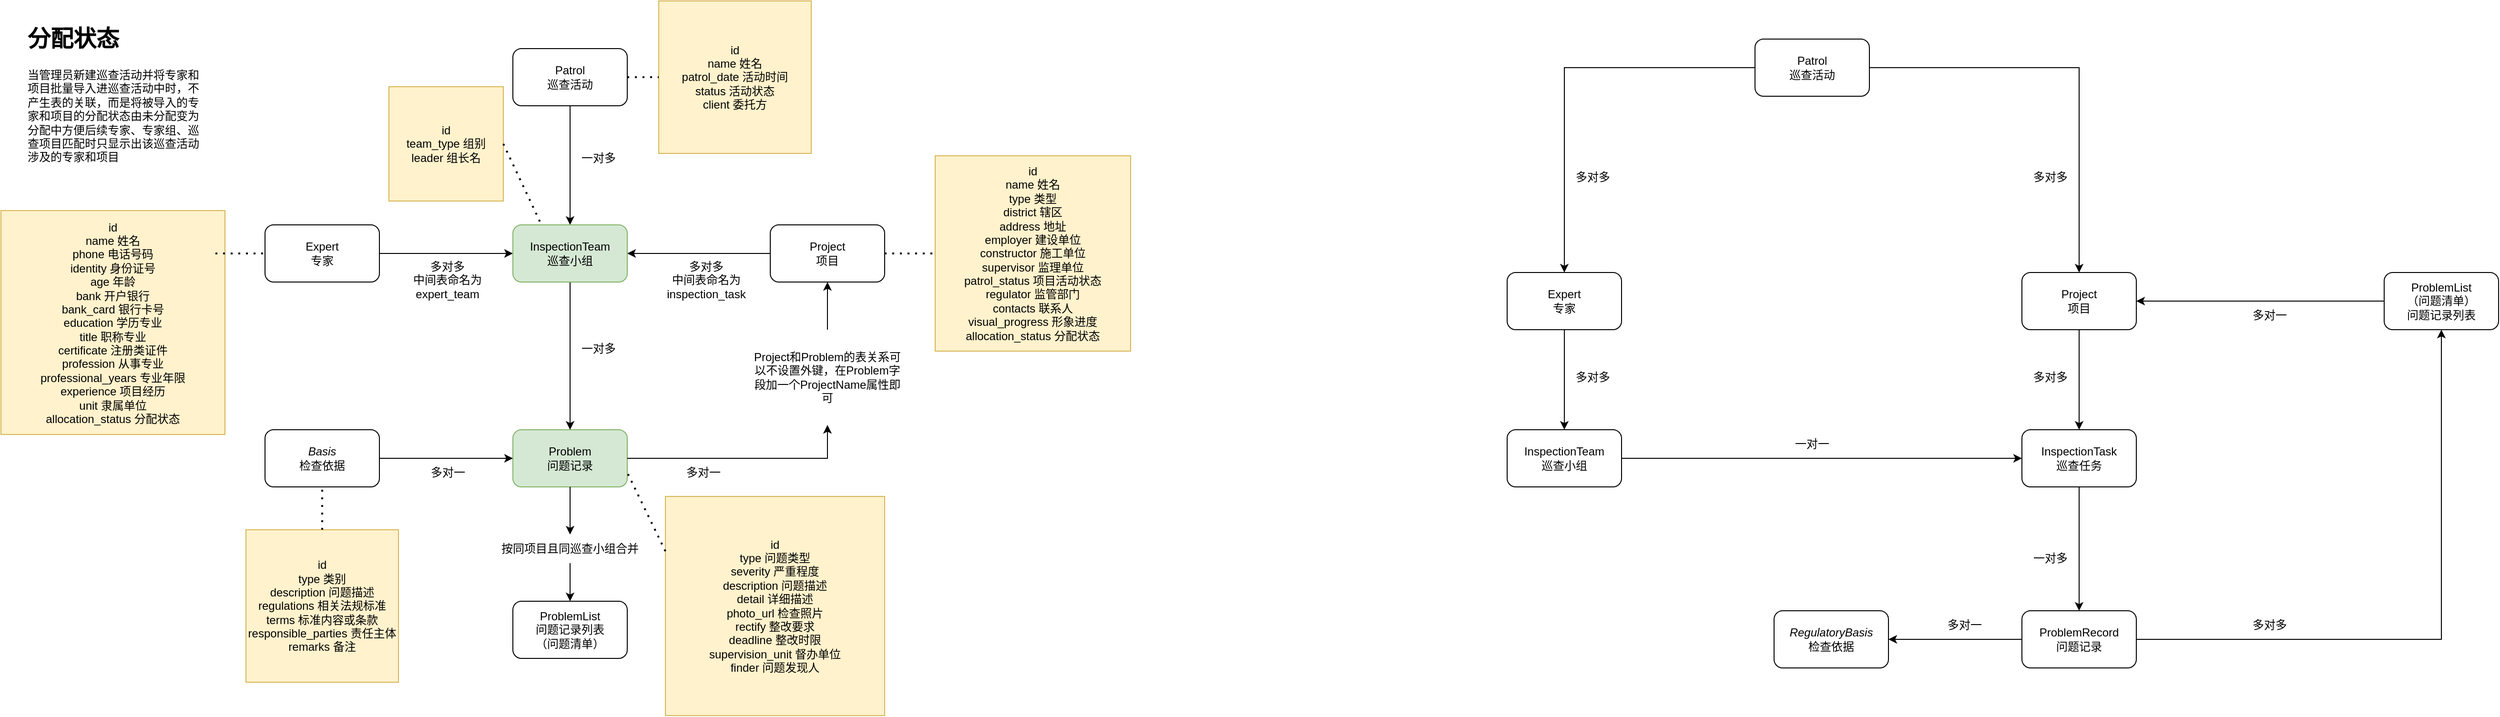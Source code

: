 <mxfile version="21.0.10" type="github">
  <diagram name="第 1 页" id="9z1iVQIgPW0uV3iC-OwV">
    <mxGraphModel dx="1434" dy="764" grid="1" gridSize="10" guides="1" tooltips="1" connect="1" arrows="1" fold="1" page="1" pageScale="1" pageWidth="3300" pageHeight="4681" math="0" shadow="0">
      <root>
        <mxCell id="0" />
        <mxCell id="1" parent="0" />
        <mxCell id="3i3_qJuaZtlP3eawbYPi-11" style="edgeStyle=orthogonalEdgeStyle;rounded=0;orthogonalLoop=1;jettySize=auto;html=1;entryX=0.5;entryY=0;entryDx=0;entryDy=0;" parent="1" source="3i3_qJuaZtlP3eawbYPi-1" target="3i3_qJuaZtlP3eawbYPi-2" edge="1">
          <mxGeometry relative="1" as="geometry" />
        </mxCell>
        <mxCell id="3i3_qJuaZtlP3eawbYPi-1" value="Expert&lt;br&gt;专家" style="rounded=1;whiteSpace=wrap;html=1;" parent="1" vertex="1">
          <mxGeometry x="1850" y="915" width="120" height="60" as="geometry" />
        </mxCell>
        <mxCell id="3i3_qJuaZtlP3eawbYPi-39" style="edgeStyle=orthogonalEdgeStyle;rounded=0;orthogonalLoop=1;jettySize=auto;html=1;entryX=0;entryY=0.5;entryDx=0;entryDy=0;" parent="1" source="3i3_qJuaZtlP3eawbYPi-2" target="3i3_qJuaZtlP3eawbYPi-8" edge="1">
          <mxGeometry relative="1" as="geometry" />
        </mxCell>
        <mxCell id="3i3_qJuaZtlP3eawbYPi-2" value="InspectionTeam&lt;br&gt;巡查小组" style="rounded=1;whiteSpace=wrap;html=1;" parent="1" vertex="1">
          <mxGeometry x="1850" y="1080" width="120" height="60" as="geometry" />
        </mxCell>
        <mxCell id="3i3_qJuaZtlP3eawbYPi-9" style="edgeStyle=orthogonalEdgeStyle;rounded=0;orthogonalLoop=1;jettySize=auto;html=1;entryX=0.5;entryY=0;entryDx=0;entryDy=0;" parent="1" source="3i3_qJuaZtlP3eawbYPi-3" target="3i3_qJuaZtlP3eawbYPi-1" edge="1">
          <mxGeometry relative="1" as="geometry" />
        </mxCell>
        <mxCell id="3i3_qJuaZtlP3eawbYPi-10" style="edgeStyle=orthogonalEdgeStyle;rounded=0;orthogonalLoop=1;jettySize=auto;html=1;entryX=0.5;entryY=0;entryDx=0;entryDy=0;" parent="1" source="3i3_qJuaZtlP3eawbYPi-3" target="3i3_qJuaZtlP3eawbYPi-4" edge="1">
          <mxGeometry relative="1" as="geometry" />
        </mxCell>
        <mxCell id="3i3_qJuaZtlP3eawbYPi-3" value="Patrol&lt;br&gt;巡查活动" style="rounded=1;whiteSpace=wrap;html=1;" parent="1" vertex="1">
          <mxGeometry x="2110" y="670" width="120" height="60" as="geometry" />
        </mxCell>
        <mxCell id="3i3_qJuaZtlP3eawbYPi-12" style="edgeStyle=orthogonalEdgeStyle;rounded=0;orthogonalLoop=1;jettySize=auto;html=1;entryX=0.5;entryY=0;entryDx=0;entryDy=0;" parent="1" source="3i3_qJuaZtlP3eawbYPi-4" target="3i3_qJuaZtlP3eawbYPi-8" edge="1">
          <mxGeometry relative="1" as="geometry" />
        </mxCell>
        <mxCell id="3i3_qJuaZtlP3eawbYPi-4" value="Project&lt;br&gt;项目" style="rounded=1;whiteSpace=wrap;html=1;" parent="1" vertex="1">
          <mxGeometry x="2390" y="915" width="120" height="60" as="geometry" />
        </mxCell>
        <mxCell id="3i3_qJuaZtlP3eawbYPi-25" style="edgeStyle=orthogonalEdgeStyle;rounded=0;orthogonalLoop=1;jettySize=auto;html=1;entryX=0.5;entryY=0;entryDx=0;entryDy=0;" parent="1" source="3i3_qJuaZtlP3eawbYPi-8" target="3i3_qJuaZtlP3eawbYPi-21" edge="1">
          <mxGeometry relative="1" as="geometry" />
        </mxCell>
        <mxCell id="3i3_qJuaZtlP3eawbYPi-8" value="InspectionTask&lt;br&gt;巡查任务" style="rounded=1;whiteSpace=wrap;html=1;" parent="1" vertex="1">
          <mxGeometry x="2390" y="1080" width="120" height="60" as="geometry" />
        </mxCell>
        <mxCell id="3i3_qJuaZtlP3eawbYPi-13" value="多对多" style="text;html=1;strokeColor=none;fillColor=none;align=center;verticalAlign=middle;whiteSpace=wrap;rounded=0;" parent="1" vertex="1">
          <mxGeometry x="1910" y="800" width="60" height="30" as="geometry" />
        </mxCell>
        <mxCell id="3i3_qJuaZtlP3eawbYPi-14" value="多对多" style="text;html=1;strokeColor=none;fillColor=none;align=center;verticalAlign=middle;whiteSpace=wrap;rounded=0;" parent="1" vertex="1">
          <mxGeometry x="2390" y="800" width="60" height="30" as="geometry" />
        </mxCell>
        <mxCell id="3i3_qJuaZtlP3eawbYPi-15" value="多对多" style="text;html=1;strokeColor=none;fillColor=none;align=center;verticalAlign=middle;whiteSpace=wrap;rounded=0;" parent="1" vertex="1">
          <mxGeometry x="1910" y="1010" width="60" height="30" as="geometry" />
        </mxCell>
        <mxCell id="3i3_qJuaZtlP3eawbYPi-17" value="多对多" style="text;html=1;strokeColor=none;fillColor=none;align=center;verticalAlign=middle;whiteSpace=wrap;rounded=0;" parent="1" vertex="1">
          <mxGeometry x="2390" y="1010" width="60" height="30" as="geometry" />
        </mxCell>
        <mxCell id="3i3_qJuaZtlP3eawbYPi-37" style="edgeStyle=orthogonalEdgeStyle;rounded=0;orthogonalLoop=1;jettySize=auto;html=1;entryX=1;entryY=0.5;entryDx=0;entryDy=0;" parent="1" source="3i3_qJuaZtlP3eawbYPi-19" target="3i3_qJuaZtlP3eawbYPi-4" edge="1">
          <mxGeometry relative="1" as="geometry" />
        </mxCell>
        <mxCell id="3i3_qJuaZtlP3eawbYPi-19" value="ProblemList&lt;br&gt;（问题清单）&lt;br&gt;问题记录列表" style="rounded=1;whiteSpace=wrap;html=1;" parent="1" vertex="1">
          <mxGeometry x="2770" y="915" width="120" height="60" as="geometry" />
        </mxCell>
        <mxCell id="3i3_qJuaZtlP3eawbYPi-34" style="edgeStyle=orthogonalEdgeStyle;rounded=0;orthogonalLoop=1;jettySize=auto;html=1;entryX=0.5;entryY=1;entryDx=0;entryDy=0;" parent="1" source="3i3_qJuaZtlP3eawbYPi-21" target="3i3_qJuaZtlP3eawbYPi-19" edge="1">
          <mxGeometry relative="1" as="geometry" />
        </mxCell>
        <mxCell id="3i3_qJuaZtlP3eawbYPi-42" style="edgeStyle=orthogonalEdgeStyle;rounded=0;orthogonalLoop=1;jettySize=auto;html=1;entryX=1;entryY=0.5;entryDx=0;entryDy=0;" parent="1" source="3i3_qJuaZtlP3eawbYPi-21" target="3i3_qJuaZtlP3eawbYPi-41" edge="1">
          <mxGeometry relative="1" as="geometry" />
        </mxCell>
        <mxCell id="3i3_qJuaZtlP3eawbYPi-21" value="ProblemRecord&lt;br&gt;问题记录" style="rounded=1;whiteSpace=wrap;html=1;" parent="1" vertex="1">
          <mxGeometry x="2390" y="1270" width="120" height="60" as="geometry" />
        </mxCell>
        <mxCell id="3i3_qJuaZtlP3eawbYPi-28" value="一对一" style="text;html=1;strokeColor=none;fillColor=none;align=center;verticalAlign=middle;whiteSpace=wrap;rounded=0;" parent="1" vertex="1">
          <mxGeometry x="2140" y="1080" width="60" height="30" as="geometry" />
        </mxCell>
        <mxCell id="3i3_qJuaZtlP3eawbYPi-32" value="一对多" style="text;html=1;strokeColor=none;fillColor=none;align=center;verticalAlign=middle;whiteSpace=wrap;rounded=0;" parent="1" vertex="1">
          <mxGeometry x="2390" y="1200" width="60" height="30" as="geometry" />
        </mxCell>
        <mxCell id="3i3_qJuaZtlP3eawbYPi-35" value="多对一" style="text;html=1;strokeColor=none;fillColor=none;align=center;verticalAlign=middle;whiteSpace=wrap;rounded=0;" parent="1" vertex="1">
          <mxGeometry x="2620" y="945" width="60" height="30" as="geometry" />
        </mxCell>
        <mxCell id="3i3_qJuaZtlP3eawbYPi-36" value="多对一" style="text;html=1;strokeColor=none;fillColor=none;align=center;verticalAlign=middle;whiteSpace=wrap;rounded=0;" parent="1" vertex="1">
          <mxGeometry x="2300" y="1270" width="60" height="30" as="geometry" />
        </mxCell>
        <mxCell id="3i3_qJuaZtlP3eawbYPi-41" value="&lt;i&gt;RegulatoryBasis&lt;/i&gt;&lt;br&gt;检查依据" style="rounded=1;whiteSpace=wrap;html=1;" parent="1" vertex="1">
          <mxGeometry x="2130" y="1270" width="120" height="60" as="geometry" />
        </mxCell>
        <mxCell id="3i3_qJuaZtlP3eawbYPi-45" value="多对多" style="text;html=1;strokeColor=none;fillColor=none;align=center;verticalAlign=middle;whiteSpace=wrap;rounded=0;" parent="1" vertex="1">
          <mxGeometry x="2620" y="1270" width="60" height="30" as="geometry" />
        </mxCell>
        <mxCell id="3i3_qJuaZtlP3eawbYPi-110" style="edgeStyle=orthogonalEdgeStyle;rounded=0;orthogonalLoop=1;jettySize=auto;html=1;entryX=0;entryY=0.5;entryDx=0;entryDy=0;" parent="1" source="3i3_qJuaZtlP3eawbYPi-73" target="3i3_qJuaZtlP3eawbYPi-105" edge="1">
          <mxGeometry relative="1" as="geometry" />
        </mxCell>
        <mxCell id="3i3_qJuaZtlP3eawbYPi-73" value="Expert&lt;br&gt;专家" style="rounded=1;whiteSpace=wrap;html=1;" parent="1" vertex="1">
          <mxGeometry x="547" y="865" width="120" height="60" as="geometry" />
        </mxCell>
        <mxCell id="3i3_qJuaZtlP3eawbYPi-109" style="edgeStyle=orthogonalEdgeStyle;rounded=0;orthogonalLoop=1;jettySize=auto;html=1;entryX=0.5;entryY=0;entryDx=0;entryDy=0;" parent="1" source="3i3_qJuaZtlP3eawbYPi-78" target="3i3_qJuaZtlP3eawbYPi-105" edge="1">
          <mxGeometry relative="1" as="geometry" />
        </mxCell>
        <mxCell id="3i3_qJuaZtlP3eawbYPi-78" value="Patrol&lt;br&gt;巡查活动" style="rounded=1;whiteSpace=wrap;html=1;" parent="1" vertex="1">
          <mxGeometry x="807" y="680" width="120" height="60" as="geometry" />
        </mxCell>
        <mxCell id="sfjXhk5tKVXl6f_jzeE9-2" style="edgeStyle=orthogonalEdgeStyle;rounded=0;orthogonalLoop=1;jettySize=auto;html=1;entryX=1;entryY=0.5;entryDx=0;entryDy=0;" parent="1" source="3i3_qJuaZtlP3eawbYPi-80" target="3i3_qJuaZtlP3eawbYPi-105" edge="1">
          <mxGeometry relative="1" as="geometry" />
        </mxCell>
        <mxCell id="3i3_qJuaZtlP3eawbYPi-80" value="Project&lt;br&gt;项目" style="rounded=1;whiteSpace=wrap;html=1;" parent="1" vertex="1">
          <mxGeometry x="1077" y="865" width="120" height="60" as="geometry" />
        </mxCell>
        <mxCell id="3i3_qJuaZtlP3eawbYPi-83" value="一对多" style="text;html=1;strokeColor=none;fillColor=none;align=center;verticalAlign=middle;whiteSpace=wrap;rounded=0;" parent="1" vertex="1">
          <mxGeometry x="867" y="780" width="60" height="30" as="geometry" />
        </mxCell>
        <mxCell id="3i3_qJuaZtlP3eawbYPi-88" value="ProblemList&lt;br&gt;问题记录列表&lt;br&gt;（问题清单）" style="rounded=1;whiteSpace=wrap;html=1;" parent="1" vertex="1">
          <mxGeometry x="807" y="1260" width="120" height="60" as="geometry" />
        </mxCell>
        <mxCell id="3i3_qJuaZtlP3eawbYPi-115" style="edgeStyle=orthogonalEdgeStyle;rounded=0;orthogonalLoop=1;jettySize=auto;html=1;entryX=0.5;entryY=1;entryDx=0;entryDy=0;" parent="1" source="6FW02JHhIPws_gqXCJ_j-16" target="3i3_qJuaZtlP3eawbYPi-80" edge="1">
          <mxGeometry relative="1" as="geometry" />
        </mxCell>
        <mxCell id="3i3_qJuaZtlP3eawbYPi-119" style="edgeStyle=orthogonalEdgeStyle;rounded=0;orthogonalLoop=1;jettySize=auto;html=1;entryX=0.5;entryY=0;entryDx=0;entryDy=0;" parent="1" source="3i3_qJuaZtlP3eawbYPi-120" target="3i3_qJuaZtlP3eawbYPi-88" edge="1">
          <mxGeometry relative="1" as="geometry" />
        </mxCell>
        <mxCell id="3i3_qJuaZtlP3eawbYPi-91" value="Problem&lt;br&gt;问题记录" style="rounded=1;whiteSpace=wrap;html=1;fillColor=#d5e8d4;strokeColor=#82b366;" parent="1" vertex="1">
          <mxGeometry x="807" y="1080" width="120" height="60" as="geometry" />
        </mxCell>
        <mxCell id="3i3_qJuaZtlP3eawbYPi-95" value="多对一" style="text;html=1;strokeColor=none;fillColor=none;align=center;verticalAlign=middle;whiteSpace=wrap;rounded=0;" parent="1" vertex="1">
          <mxGeometry x="708.5" y="1110" width="60" height="30" as="geometry" />
        </mxCell>
        <mxCell id="sfjXhk5tKVXl6f_jzeE9-3" style="edgeStyle=orthogonalEdgeStyle;rounded=0;orthogonalLoop=1;jettySize=auto;html=1;entryX=0;entryY=0.5;entryDx=0;entryDy=0;" parent="1" source="3i3_qJuaZtlP3eawbYPi-96" target="3i3_qJuaZtlP3eawbYPi-91" edge="1">
          <mxGeometry relative="1" as="geometry" />
        </mxCell>
        <mxCell id="3i3_qJuaZtlP3eawbYPi-96" value="&lt;i&gt;Basis&lt;/i&gt;&lt;br&gt;检查依据" style="rounded=1;whiteSpace=wrap;html=1;" parent="1" vertex="1">
          <mxGeometry x="547" y="1080" width="120" height="60" as="geometry" />
        </mxCell>
        <mxCell id="3i3_qJuaZtlP3eawbYPi-100" value="多对多&lt;br&gt;中间表命名为&lt;br&gt;inspection_task" style="text;html=1;strokeColor=none;fillColor=none;align=center;verticalAlign=middle;whiteSpace=wrap;rounded=0;" parent="1" vertex="1">
          <mxGeometry x="950" y="880" width="120" height="85" as="geometry" />
        </mxCell>
        <mxCell id="3i3_qJuaZtlP3eawbYPi-102" value="一对多" style="text;html=1;strokeColor=none;fillColor=none;align=center;verticalAlign=middle;whiteSpace=wrap;rounded=0;" parent="1" vertex="1">
          <mxGeometry x="867" y="980" width="60" height="30" as="geometry" />
        </mxCell>
        <mxCell id="3i3_qJuaZtlP3eawbYPi-112" style="edgeStyle=orthogonalEdgeStyle;rounded=0;orthogonalLoop=1;jettySize=auto;html=1;entryX=0.5;entryY=0;entryDx=0;entryDy=0;" parent="1" source="3i3_qJuaZtlP3eawbYPi-105" target="3i3_qJuaZtlP3eawbYPi-91" edge="1">
          <mxGeometry relative="1" as="geometry" />
        </mxCell>
        <mxCell id="3i3_qJuaZtlP3eawbYPi-105" value="InspectionTeam&lt;br&gt;巡查小组" style="rounded=1;whiteSpace=wrap;html=1;fillColor=#d5e8d4;strokeColor=#82b366;" parent="1" vertex="1">
          <mxGeometry x="807" y="865" width="120" height="60" as="geometry" />
        </mxCell>
        <mxCell id="3i3_qJuaZtlP3eawbYPi-108" value="多对多&lt;br&gt;中间表命名为&lt;br&gt;expert_team" style="text;html=1;strokeColor=none;fillColor=none;align=center;verticalAlign=middle;whiteSpace=wrap;rounded=0;" parent="1" vertex="1">
          <mxGeometry x="680" y="885" width="117" height="75" as="geometry" />
        </mxCell>
        <mxCell id="3i3_qJuaZtlP3eawbYPi-116" value="多对一" style="text;html=1;strokeColor=none;fillColor=none;align=center;verticalAlign=middle;whiteSpace=wrap;rounded=0;" parent="1" vertex="1">
          <mxGeometry x="977" y="1110" width="60" height="30" as="geometry" />
        </mxCell>
        <mxCell id="6FW02JHhIPws_gqXCJ_j-1" value="id&lt;br&gt;name 姓名&lt;br&gt;phone 电话号码&lt;br&gt;identity 身份证号&lt;br&gt;age 年龄&lt;br&gt;bank 开户银行&lt;br&gt;bank_card 银行卡号&lt;br&gt;education 学历专业&lt;br&gt;title 职称专业&lt;br&gt;certificate 注册类证件&lt;br&gt;profession 从事专业&lt;br&gt;professional_years 专业年限&lt;br&gt;experience 项目经历&lt;br&gt;unit 隶属单位&lt;br&gt;allocation_status 分配状态" style="whiteSpace=wrap;html=1;aspect=fixed;fillColor=#fff2cc;strokeColor=#d6b656;" parent="1" vertex="1">
          <mxGeometry x="270" y="850" width="235" height="235" as="geometry" />
        </mxCell>
        <mxCell id="6FW02JHhIPws_gqXCJ_j-3" value="id&lt;br&gt;name 姓名&lt;br&gt;type 类型&lt;br&gt;district 辖区&lt;br&gt;address 地址&lt;br&gt;employer 建设单位&lt;br&gt;constructor 施工单位&lt;br&gt;supervisor 监理单位&lt;br&gt;patrol_status 项目活动状态&lt;br&gt;regulator 监管部门&lt;br&gt;contacts 联系人&lt;br&gt;visual_progress 形象进度&lt;br&gt;allocation_status 分配状态" style="whiteSpace=wrap;html=1;aspect=fixed;fillColor=#fff2cc;strokeColor=#d6b656;" parent="1" vertex="1">
          <mxGeometry x="1250" y="792.5" width="205" height="205" as="geometry" />
        </mxCell>
        <mxCell id="6FW02JHhIPws_gqXCJ_j-4" value="id&lt;br&gt;team_type 组别&lt;br&gt;leader 组长名" style="whiteSpace=wrap;html=1;aspect=fixed;fillColor=#fff2cc;strokeColor=#d6b656;" parent="1" vertex="1">
          <mxGeometry x="677" y="720" width="120" height="120" as="geometry" />
        </mxCell>
        <mxCell id="6FW02JHhIPws_gqXCJ_j-5" value="id&lt;br&gt;name 姓名&lt;br&gt;patrol_date 活动时间&lt;br&gt;status 活动状态&lt;br&gt;client 委托方" style="whiteSpace=wrap;html=1;aspect=fixed;fillColor=#fff2cc;strokeColor=#d6b656;" parent="1" vertex="1">
          <mxGeometry x="960" y="630" width="160" height="160" as="geometry" />
        </mxCell>
        <mxCell id="6FW02JHhIPws_gqXCJ_j-7" value="" style="endArrow=none;dashed=1;html=1;dashPattern=1 3;strokeWidth=2;rounded=0;exitX=1;exitY=0.2;exitDx=0;exitDy=0;exitPerimeter=0;entryX=0;entryY=0.5;entryDx=0;entryDy=0;" parent="1" target="3i3_qJuaZtlP3eawbYPi-73" edge="1">
          <mxGeometry width="50" height="50" relative="1" as="geometry">
            <mxPoint x="495" y="895" as="sourcePoint" />
            <mxPoint x="570" y="910" as="targetPoint" />
          </mxGeometry>
        </mxCell>
        <mxCell id="6FW02JHhIPws_gqXCJ_j-8" value="" style="endArrow=none;dashed=1;html=1;dashPattern=1 3;strokeWidth=2;rounded=0;entryX=0;entryY=0.5;entryDx=0;entryDy=0;exitX=1;exitY=0.5;exitDx=0;exitDy=0;" parent="1" source="3i3_qJuaZtlP3eawbYPi-78" target="6FW02JHhIPws_gqXCJ_j-5" edge="1">
          <mxGeometry width="50" height="50" relative="1" as="geometry">
            <mxPoint x="837" y="900" as="sourcePoint" />
            <mxPoint x="887" y="850" as="targetPoint" />
          </mxGeometry>
        </mxCell>
        <mxCell id="6FW02JHhIPws_gqXCJ_j-9" value="" style="endArrow=none;dashed=1;html=1;dashPattern=1 3;strokeWidth=2;rounded=0;exitX=1;exitY=0.5;exitDx=0;exitDy=0;entryX=0.25;entryY=0;entryDx=0;entryDy=0;" parent="1" source="6FW02JHhIPws_gqXCJ_j-4" target="3i3_qJuaZtlP3eawbYPi-105" edge="1">
          <mxGeometry width="50" height="50" relative="1" as="geometry">
            <mxPoint x="837" y="900" as="sourcePoint" />
            <mxPoint x="887" y="850" as="targetPoint" />
          </mxGeometry>
        </mxCell>
        <mxCell id="6FW02JHhIPws_gqXCJ_j-10" value="" style="endArrow=none;dashed=1;html=1;dashPattern=1 3;strokeWidth=2;rounded=0;entryX=0;entryY=0.5;entryDx=0;entryDy=0;exitX=1;exitY=0.5;exitDx=0;exitDy=0;" parent="1" source="3i3_qJuaZtlP3eawbYPi-80" target="6FW02JHhIPws_gqXCJ_j-3" edge="1">
          <mxGeometry width="50" height="50" relative="1" as="geometry">
            <mxPoint x="837" y="900" as="sourcePoint" />
            <mxPoint x="887" y="850" as="targetPoint" />
          </mxGeometry>
        </mxCell>
        <mxCell id="6FW02JHhIPws_gqXCJ_j-11" value="id&lt;br&gt;type 问题类型&lt;br&gt;severity 严重程度&lt;br&gt;description 问题描述&lt;br&gt;detail 详细描述&lt;br&gt;photo_url 检查照片&lt;br&gt;rectify 整改要求&lt;br&gt;deadline 整改时限&lt;br&gt;supervision_unit 督办单位&lt;br&gt;finder 问题发现人" style="whiteSpace=wrap;html=1;aspect=fixed;fillColor=#fff2cc;strokeColor=#d6b656;" parent="1" vertex="1">
          <mxGeometry x="967" y="1150" width="230" height="230" as="geometry" />
        </mxCell>
        <mxCell id="6FW02JHhIPws_gqXCJ_j-12" value="" style="endArrow=none;dashed=1;html=1;dashPattern=1 3;strokeWidth=2;rounded=0;entryX=1;entryY=0.75;entryDx=0;entryDy=0;exitX=0;exitY=0.25;exitDx=0;exitDy=0;" parent="1" source="6FW02JHhIPws_gqXCJ_j-11" target="3i3_qJuaZtlP3eawbYPi-91" edge="1">
          <mxGeometry width="50" height="50" relative="1" as="geometry">
            <mxPoint x="837" y="1300" as="sourcePoint" />
            <mxPoint x="887" y="1250" as="targetPoint" />
          </mxGeometry>
        </mxCell>
        <mxCell id="6FW02JHhIPws_gqXCJ_j-13" value="id&lt;br&gt;type 类别&lt;br&gt;description 问题描述&lt;br&gt;regulations 相关法规标准&lt;br&gt;terms 标准内容或条款&lt;br&gt;responsible_parties 责任主体&lt;br&gt;remarks 备注" style="whiteSpace=wrap;html=1;aspect=fixed;fillColor=#fff2cc;strokeColor=#d6b656;" parent="1" vertex="1">
          <mxGeometry x="527" y="1185" width="160" height="160" as="geometry" />
        </mxCell>
        <mxCell id="6FW02JHhIPws_gqXCJ_j-14" value="" style="endArrow=none;dashed=1;html=1;dashPattern=1 3;strokeWidth=2;rounded=0;exitX=0.5;exitY=0;exitDx=0;exitDy=0;entryX=0.5;entryY=1;entryDx=0;entryDy=0;" parent="1" source="6FW02JHhIPws_gqXCJ_j-13" target="3i3_qJuaZtlP3eawbYPi-96" edge="1">
          <mxGeometry width="50" height="50" relative="1" as="geometry">
            <mxPoint x="827" y="1220" as="sourcePoint" />
            <mxPoint x="877" y="1170" as="targetPoint" />
          </mxGeometry>
        </mxCell>
        <mxCell id="6FW02JHhIPws_gqXCJ_j-17" value="" style="edgeStyle=orthogonalEdgeStyle;rounded=0;orthogonalLoop=1;jettySize=auto;html=1;entryX=0.5;entryY=0;entryDx=0;entryDy=0;" parent="1" source="3i3_qJuaZtlP3eawbYPi-91" target="3i3_qJuaZtlP3eawbYPi-120" edge="1">
          <mxGeometry relative="1" as="geometry">
            <mxPoint x="867" y="1140" as="sourcePoint" />
            <mxPoint x="867" y="1260" as="targetPoint" />
          </mxGeometry>
        </mxCell>
        <mxCell id="3i3_qJuaZtlP3eawbYPi-120" value="按同项目且同巡查小组合并" style="text;html=1;strokeColor=none;fillColor=none;align=center;verticalAlign=middle;whiteSpace=wrap;rounded=0;" parent="1" vertex="1">
          <mxGeometry x="767" y="1190" width="200" height="30" as="geometry" />
        </mxCell>
        <mxCell id="6FW02JHhIPws_gqXCJ_j-18" value="" style="edgeStyle=orthogonalEdgeStyle;rounded=0;orthogonalLoop=1;jettySize=auto;html=1;entryX=0.5;entryY=1;entryDx=0;entryDy=0;" parent="1" source="3i3_qJuaZtlP3eawbYPi-91" target="6FW02JHhIPws_gqXCJ_j-16" edge="1">
          <mxGeometry relative="1" as="geometry">
            <mxPoint x="927" y="1110" as="sourcePoint" />
            <mxPoint x="1137" y="925" as="targetPoint" />
          </mxGeometry>
        </mxCell>
        <mxCell id="6FW02JHhIPws_gqXCJ_j-16" value="Project和Problem的表关系可以不设置外键，在Problem字段加一个ProjectName属性即可" style="text;html=1;strokeColor=none;fillColor=none;align=center;verticalAlign=middle;whiteSpace=wrap;rounded=0;" parent="1" vertex="1">
          <mxGeometry x="1057" y="975" width="160" height="100" as="geometry" />
        </mxCell>
        <mxCell id="Gz7VECKnWUEL1W8TSBVt-1" value="&lt;h1&gt;分配状态&lt;/h1&gt;&lt;p&gt;当管理员新建巡查活动并将专家和项目批量导入进巡查活动中时，不产生表的关联，而是将&lt;span style=&quot;background-color: initial;&quot;&gt;被导入的专家和项目的分配状态由未分配变为分配中方便后续专家、专家组、巡查项目匹配时只显示出该巡查活动涉及的专家和项目&lt;/span&gt;&lt;/p&gt;" style="text;html=1;strokeColor=none;fillColor=none;spacing=5;spacingTop=-20;whiteSpace=wrap;overflow=hidden;rounded=0;" parent="1" vertex="1">
          <mxGeometry x="292.5" y="650" width="190" height="150" as="geometry" />
        </mxCell>
      </root>
    </mxGraphModel>
  </diagram>
</mxfile>
